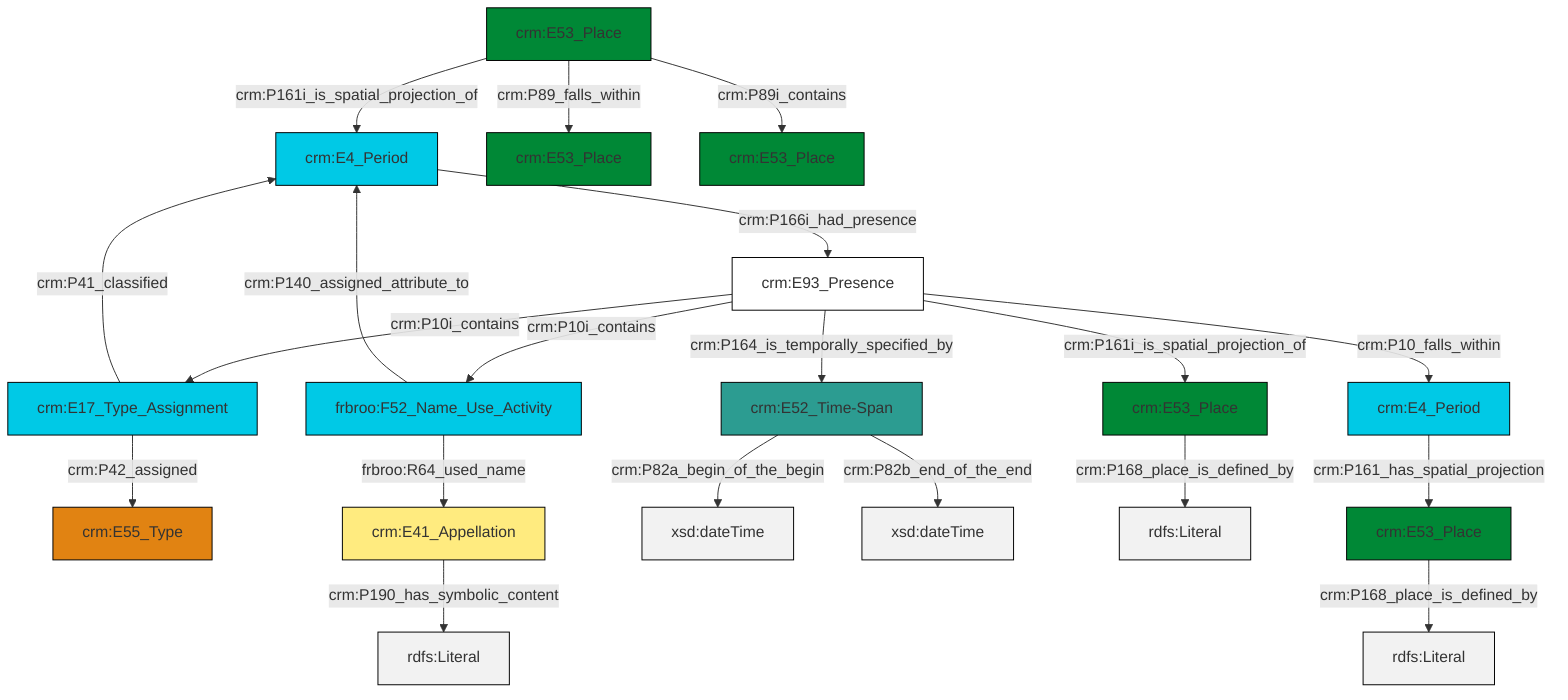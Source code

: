 graph TD
classDef Literal fill:#f2f2f2,stroke:#000000;
classDef CRM_Entity fill:#FFFFFF,stroke:#000000;
classDef Temporal_Entity fill:#00C9E6, stroke:#000000;
classDef Type fill:#E18312, stroke:#000000;
classDef Time-Span fill:#2C9C91, stroke:#000000;
classDef Appellation fill:#FFEB7F, stroke:#000000;
classDef Place fill:#008836, stroke:#000000;
classDef Persistent_Item fill:#B266B2, stroke:#000000;
classDef Conceptual_Object fill:#FFD700, stroke:#000000;
classDef Physical_Thing fill:#D2B48C, stroke:#000000;
classDef Actor fill:#f58aad, stroke:#000000;
classDef PC_Classes fill:#4ce600, stroke:#000000;
classDef Multi fill:#cccccc,stroke:#000000;

4["crm:E93_Presence"]:::CRM_Entity -->|crm:P10i_contains| 5["crm:E17_Type_Assignment"]:::Temporal_Entity
8["frbroo:F52_Name_Use_Activity"]:::Temporal_Entity -->|frbroo:R64_used_name| 9["crm:E41_Appellation"]:::Appellation
10["crm:E52_Time-Span"]:::Time-Span -->|crm:P82a_begin_of_the_begin| 11[xsd:dateTime]:::Literal
4["crm:E93_Presence"]:::CRM_Entity -->|crm:P10i_contains| 8["frbroo:F52_Name_Use_Activity"]:::Temporal_Entity
10["crm:E52_Time-Span"]:::Time-Span -->|crm:P82b_end_of_the_end| 14[xsd:dateTime]:::Literal
8["frbroo:F52_Name_Use_Activity"]:::Temporal_Entity -->|crm:P140_assigned_attribute_to| 2["crm:E4_Period"]:::Temporal_Entity
0["crm:E53_Place"]:::Place -->|crm:P168_place_is_defined_by| 16[rdfs:Literal]:::Literal
4["crm:E93_Presence"]:::CRM_Entity -->|crm:P164_is_temporally_specified_by| 10["crm:E52_Time-Span"]:::Time-Span
18["crm:E53_Place"]:::Place -->|crm:P89_falls_within| 19["crm:E53_Place"]:::Place
4["crm:E93_Presence"]:::CRM_Entity -->|crm:P161i_is_spatial_projection_of| 0["crm:E53_Place"]:::Place
12["crm:E4_Period"]:::Temporal_Entity -->|crm:P161_has_spatial_projection| 21["crm:E53_Place"]:::Place
21["crm:E53_Place"]:::Place -->|crm:P168_place_is_defined_by| 24[rdfs:Literal]:::Literal
18["crm:E53_Place"]:::Place -->|crm:P89i_contains| 22["crm:E53_Place"]:::Place
2["crm:E4_Period"]:::Temporal_Entity -->|crm:P166i_had_presence| 4["crm:E93_Presence"]:::CRM_Entity
5["crm:E17_Type_Assignment"]:::Temporal_Entity -->|crm:P41_classified| 2["crm:E4_Period"]:::Temporal_Entity
18["crm:E53_Place"]:::Place -->|crm:P161i_is_spatial_projection_of| 2["crm:E4_Period"]:::Temporal_Entity
9["crm:E41_Appellation"]:::Appellation -->|crm:P190_has_symbolic_content| 28[rdfs:Literal]:::Literal
5["crm:E17_Type_Assignment"]:::Temporal_Entity -->|crm:P42_assigned| 6["crm:E55_Type"]:::Type
4["crm:E93_Presence"]:::CRM_Entity -->|crm:P10_falls_within| 12["crm:E4_Period"]:::Temporal_Entity